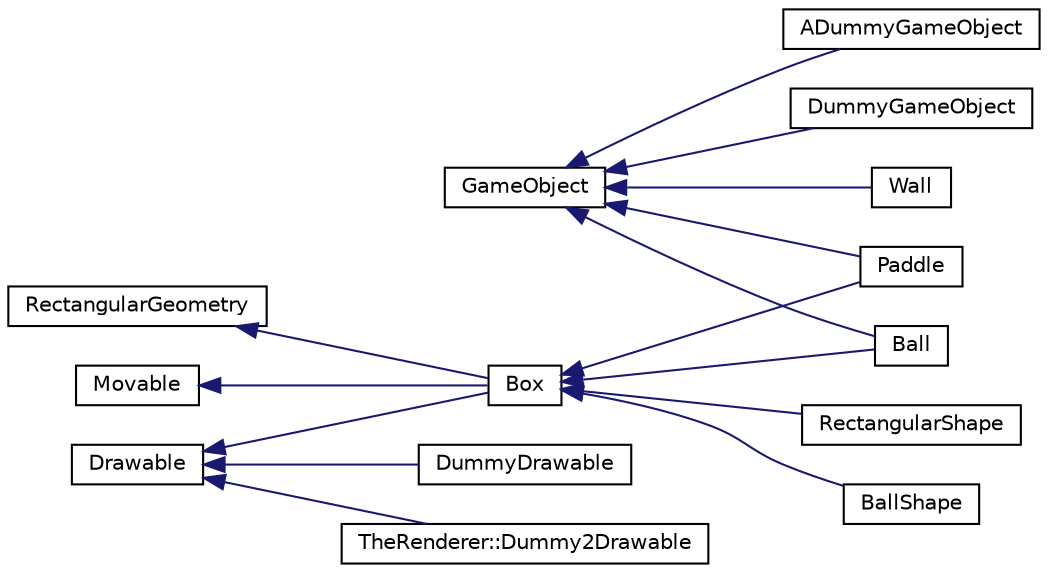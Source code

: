 digraph "Graphical Class Hierarchy"
{
 // LATEX_PDF_SIZE
  edge [fontname="Helvetica",fontsize="10",labelfontname="Helvetica",labelfontsize="10"];
  node [fontname="Helvetica",fontsize="10",shape=record];
  rankdir="LR";
  Node0 [label="Drawable",height=0.2,width=0.4,color="black", fillcolor="white", style="filled",URL="$class_drawable.html",tooltip=" "];
  Node0 -> Node1 [dir="back",color="midnightblue",fontsize="10",style="solid",fontname="Helvetica"];
  Node1 [label="Box",height=0.2,width=0.4,color="black", fillcolor="white", style="filled",URL="$class_box.html",tooltip=" "];
  Node1 -> Node2 [dir="back",color="midnightblue",fontsize="10",style="solid",fontname="Helvetica"];
  Node2 [label="Ball",height=0.2,width=0.4,color="black", fillcolor="white", style="filled",URL="$struct_ball.html",tooltip=" "];
  Node1 -> Node8 [dir="back",color="midnightblue",fontsize="10",style="solid",fontname="Helvetica"];
  Node8 [label="BallShape",height=0.2,width=0.4,color="black", fillcolor="white", style="filled",URL="$struct_ball_shape.html",tooltip=" "];
  Node1 -> Node6 [dir="back",color="midnightblue",fontsize="10",style="solid",fontname="Helvetica"];
  Node6 [label="Paddle",height=0.2,width=0.4,color="black", fillcolor="white", style="filled",URL="$struct_paddle.html",tooltip=" "];
  Node1 -> Node9 [dir="back",color="midnightblue",fontsize="10",style="solid",fontname="Helvetica"];
  Node9 [label="RectangularShape",height=0.2,width=0.4,color="black", fillcolor="white", style="filled",URL="$class_rectangular_shape.html",tooltip=" "];
  Node0 -> Node12 [dir="back",color="midnightblue",fontsize="10",style="solid",fontname="Helvetica"];
  Node12 [label="DummyDrawable",height=0.2,width=0.4,color="black", fillcolor="white", style="filled",URL="$struct_dummy_drawable.html",tooltip=" "];
  Node0 -> Node13 [dir="back",color="midnightblue",fontsize="10",style="solid",fontname="Helvetica"];
  Node13 [label="TheRenderer::Dummy2Drawable",height=0.2,width=0.4,color="black", fillcolor="white", style="filled",URL="$struct_the_renderer_1_1_dummy2_drawable.html",tooltip=" "];
  Node3 [label="GameObject",height=0.2,width=0.4,color="black", fillcolor="white", style="filled",URL="$struct_game_object.html",tooltip=" "];
  Node3 -> Node4 [dir="back",color="midnightblue",fontsize="10",style="solid",fontname="Helvetica"];
  Node4 [label="ADummyGameObject",height=0.2,width=0.4,color="black", fillcolor="white", style="filled",URL="$struct_a_dummy_game_object.html",tooltip=" "];
  Node3 -> Node2 [dir="back",color="midnightblue",fontsize="10",style="solid",fontname="Helvetica"];
  Node3 -> Node5 [dir="back",color="midnightblue",fontsize="10",style="solid",fontname="Helvetica"];
  Node5 [label="DummyGameObject",height=0.2,width=0.4,color="black", fillcolor="white", style="filled",URL="$struct_dummy_game_object.html",tooltip=" "];
  Node3 -> Node6 [dir="back",color="midnightblue",fontsize="10",style="solid",fontname="Helvetica"];
  Node3 -> Node7 [dir="back",color="midnightblue",fontsize="10",style="solid",fontname="Helvetica"];
  Node7 [label="Wall",height=0.2,width=0.4,color="black", fillcolor="white", style="filled",URL="$class_wall.html",tooltip=" "];
  Node10 [label="Movable",height=0.2,width=0.4,color="black", fillcolor="white", style="filled",URL="$class_movable.html",tooltip=" "];
  Node10 -> Node1 [dir="back",color="midnightblue",fontsize="10",style="solid",fontname="Helvetica"];
  Node11 [label="RectangularGeometry",height=0.2,width=0.4,color="black", fillcolor="white", style="filled",URL="$class_rectangular_geometry.html",tooltip=" "];
  Node11 -> Node1 [dir="back",color="midnightblue",fontsize="10",style="solid",fontname="Helvetica"];
}
